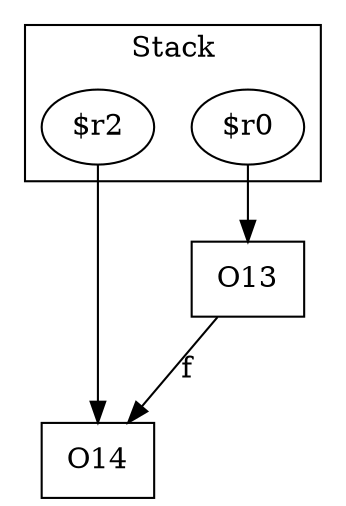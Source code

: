 digraph sample {
  rankDir="LR";
  subgraph cluster_0 {
    label="Stack"
    "$r2"; "$r0"; 
  }
  "$r2" -> { O14[shape=box]};
  "$r0" -> { O13[shape=box]};
  O13 -> O14[label="f", weight="0.2"]
}

